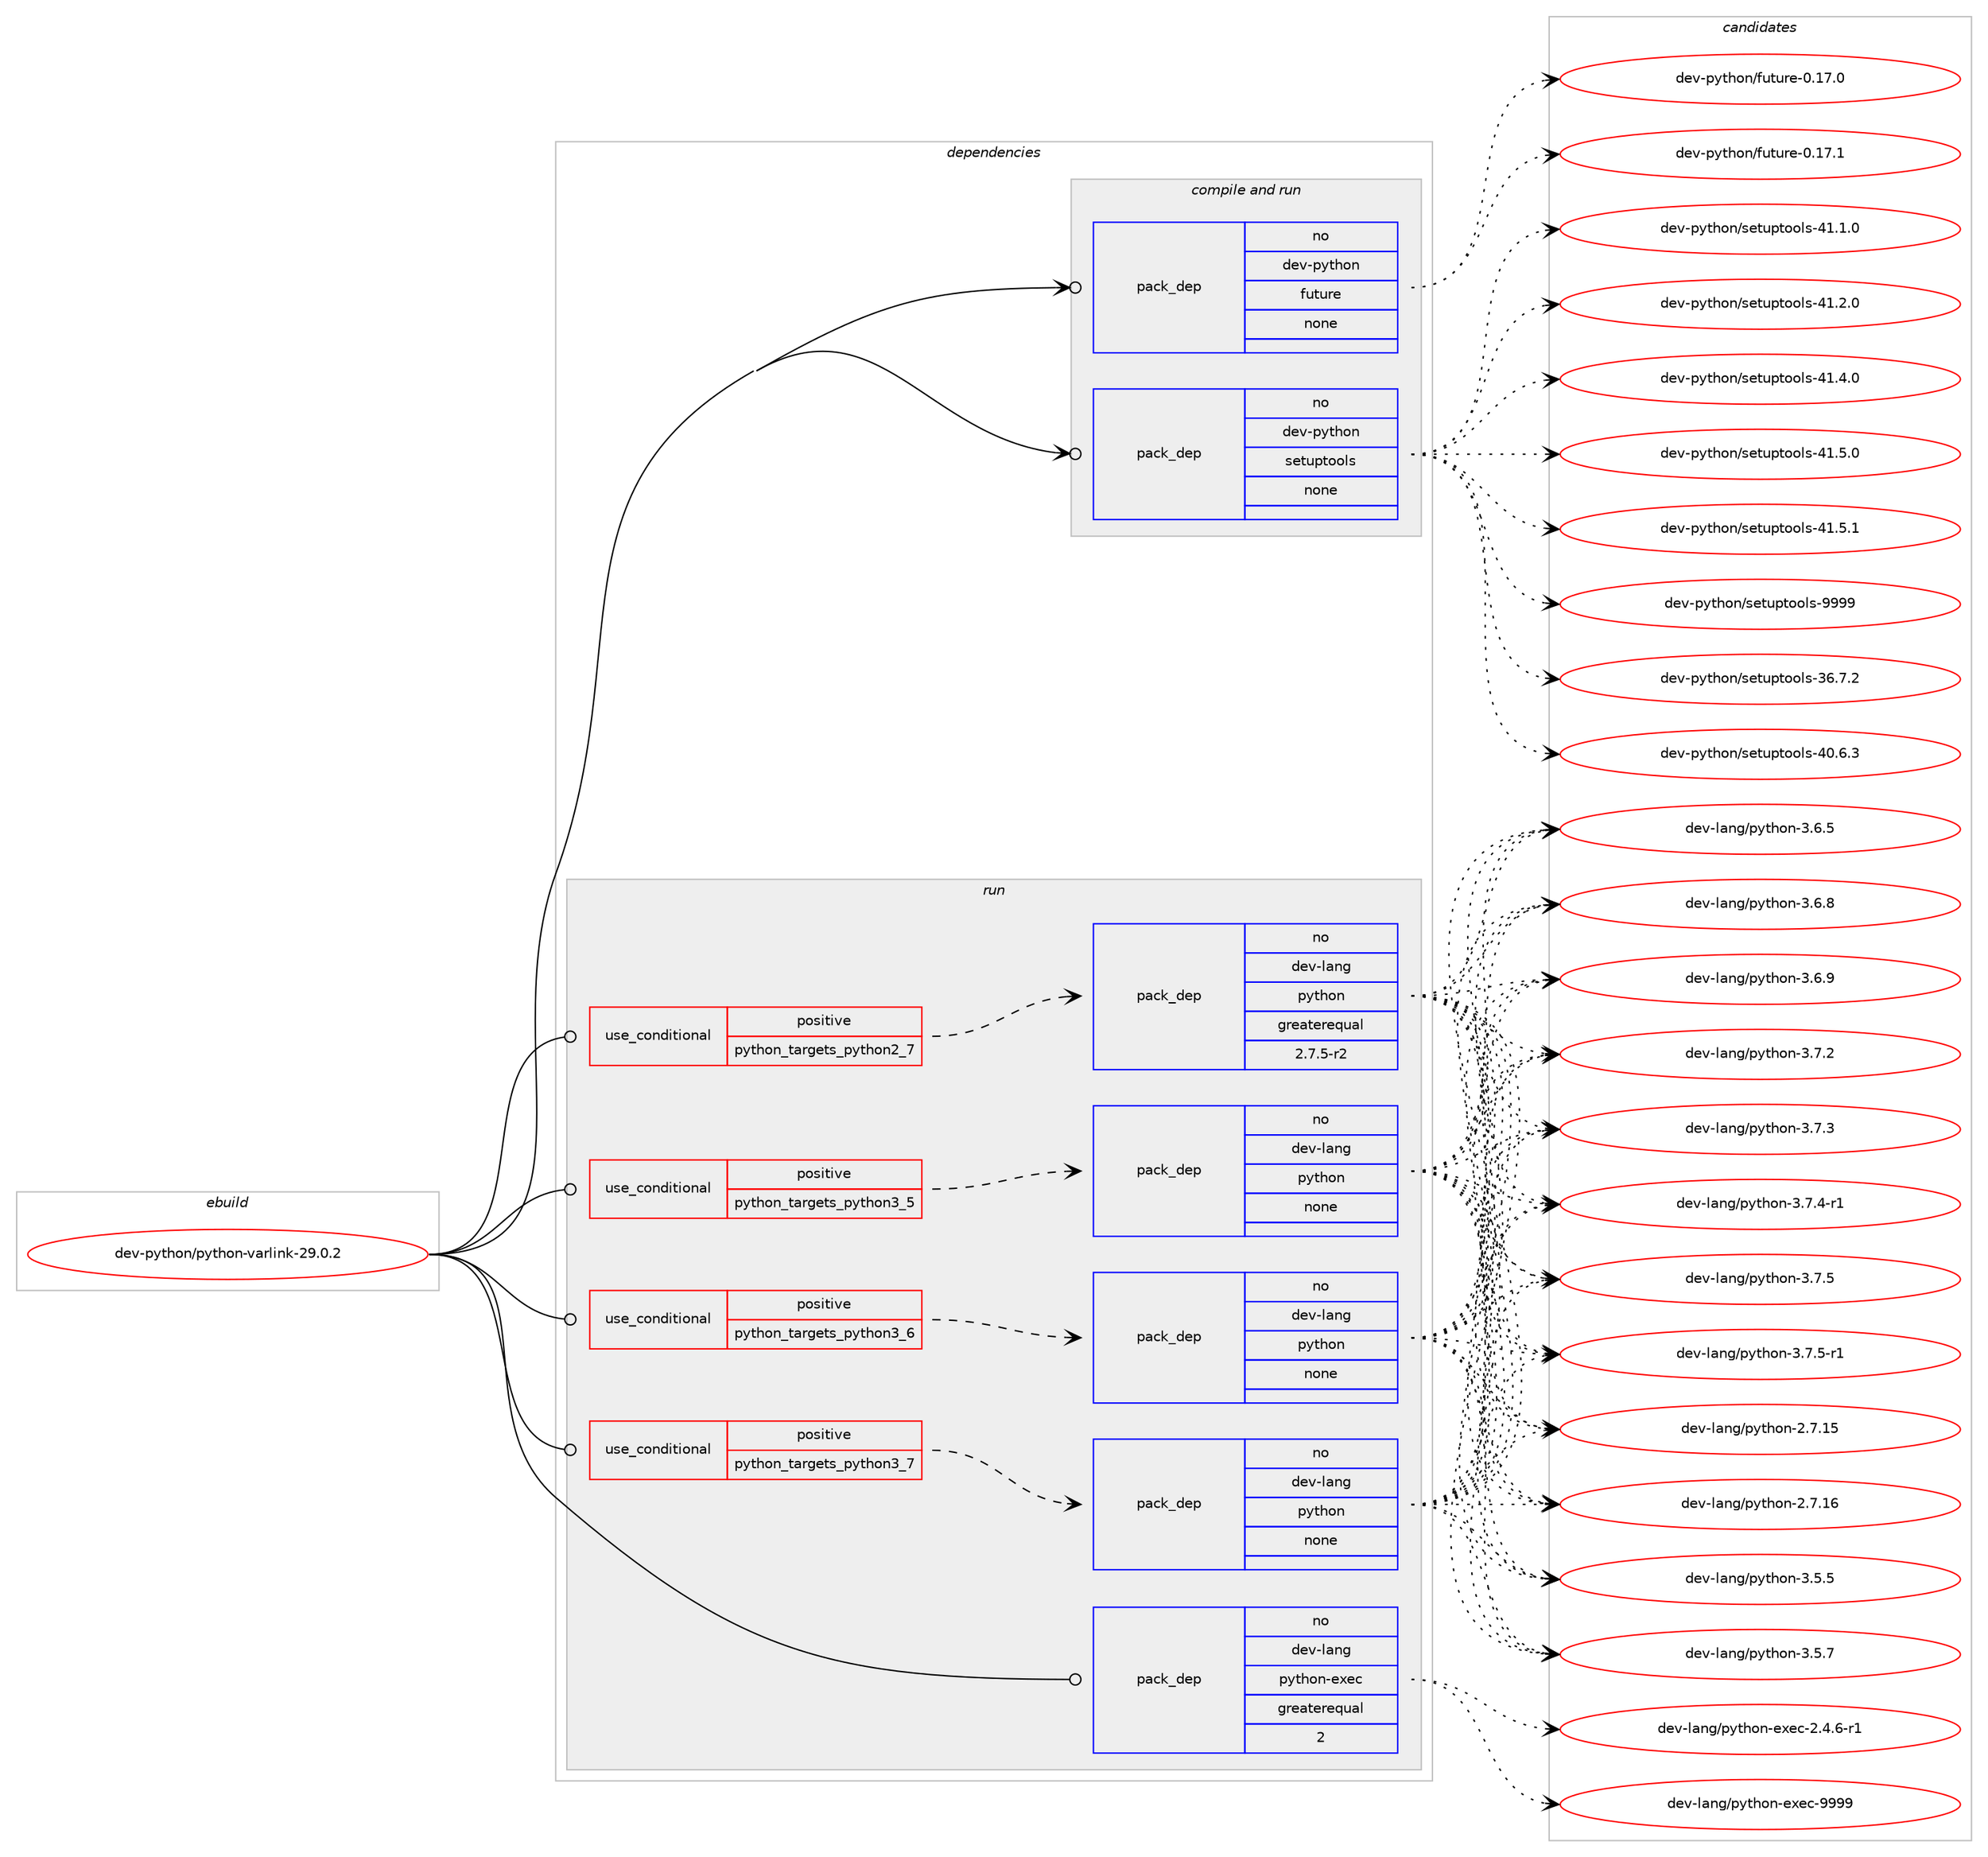 digraph prolog {

# *************
# Graph options
# *************

newrank=true;
concentrate=true;
compound=true;
graph [rankdir=LR,fontname=Helvetica,fontsize=10,ranksep=1.5];#, ranksep=2.5, nodesep=0.2];
edge  [arrowhead=vee];
node  [fontname=Helvetica,fontsize=10];

# **********
# The ebuild
# **********

subgraph cluster_leftcol {
color=gray;
rank=same;
label=<<i>ebuild</i>>;
id [label="dev-python/python-varlink-29.0.2", color=red, width=4, href="../dev-python/python-varlink-29.0.2.svg"];
}

# ****************
# The dependencies
# ****************

subgraph cluster_midcol {
color=gray;
label=<<i>dependencies</i>>;
subgraph cluster_compile {
fillcolor="#eeeeee";
style=filled;
label=<<i>compile</i>>;
}
subgraph cluster_compileandrun {
fillcolor="#eeeeee";
style=filled;
label=<<i>compile and run</i>>;
subgraph pack473327 {
dependency633174 [label=<<TABLE BORDER="0" CELLBORDER="1" CELLSPACING="0" CELLPADDING="4" WIDTH="220"><TR><TD ROWSPAN="6" CELLPADDING="30">pack_dep</TD></TR><TR><TD WIDTH="110">no</TD></TR><TR><TD>dev-python</TD></TR><TR><TD>future</TD></TR><TR><TD>none</TD></TR><TR><TD></TD></TR></TABLE>>, shape=none, color=blue];
}
id:e -> dependency633174:w [weight=20,style="solid",arrowhead="odotvee"];
subgraph pack473328 {
dependency633175 [label=<<TABLE BORDER="0" CELLBORDER="1" CELLSPACING="0" CELLPADDING="4" WIDTH="220"><TR><TD ROWSPAN="6" CELLPADDING="30">pack_dep</TD></TR><TR><TD WIDTH="110">no</TD></TR><TR><TD>dev-python</TD></TR><TR><TD>setuptools</TD></TR><TR><TD>none</TD></TR><TR><TD></TD></TR></TABLE>>, shape=none, color=blue];
}
id:e -> dependency633175:w [weight=20,style="solid",arrowhead="odotvee"];
}
subgraph cluster_run {
fillcolor="#eeeeee";
style=filled;
label=<<i>run</i>>;
subgraph cond147974 {
dependency633176 [label=<<TABLE BORDER="0" CELLBORDER="1" CELLSPACING="0" CELLPADDING="4"><TR><TD ROWSPAN="3" CELLPADDING="10">use_conditional</TD></TR><TR><TD>positive</TD></TR><TR><TD>python_targets_python2_7</TD></TR></TABLE>>, shape=none, color=red];
subgraph pack473329 {
dependency633177 [label=<<TABLE BORDER="0" CELLBORDER="1" CELLSPACING="0" CELLPADDING="4" WIDTH="220"><TR><TD ROWSPAN="6" CELLPADDING="30">pack_dep</TD></TR><TR><TD WIDTH="110">no</TD></TR><TR><TD>dev-lang</TD></TR><TR><TD>python</TD></TR><TR><TD>greaterequal</TD></TR><TR><TD>2.7.5-r2</TD></TR></TABLE>>, shape=none, color=blue];
}
dependency633176:e -> dependency633177:w [weight=20,style="dashed",arrowhead="vee"];
}
id:e -> dependency633176:w [weight=20,style="solid",arrowhead="odot"];
subgraph cond147975 {
dependency633178 [label=<<TABLE BORDER="0" CELLBORDER="1" CELLSPACING="0" CELLPADDING="4"><TR><TD ROWSPAN="3" CELLPADDING="10">use_conditional</TD></TR><TR><TD>positive</TD></TR><TR><TD>python_targets_python3_5</TD></TR></TABLE>>, shape=none, color=red];
subgraph pack473330 {
dependency633179 [label=<<TABLE BORDER="0" CELLBORDER="1" CELLSPACING="0" CELLPADDING="4" WIDTH="220"><TR><TD ROWSPAN="6" CELLPADDING="30">pack_dep</TD></TR><TR><TD WIDTH="110">no</TD></TR><TR><TD>dev-lang</TD></TR><TR><TD>python</TD></TR><TR><TD>none</TD></TR><TR><TD></TD></TR></TABLE>>, shape=none, color=blue];
}
dependency633178:e -> dependency633179:w [weight=20,style="dashed",arrowhead="vee"];
}
id:e -> dependency633178:w [weight=20,style="solid",arrowhead="odot"];
subgraph cond147976 {
dependency633180 [label=<<TABLE BORDER="0" CELLBORDER="1" CELLSPACING="0" CELLPADDING="4"><TR><TD ROWSPAN="3" CELLPADDING="10">use_conditional</TD></TR><TR><TD>positive</TD></TR><TR><TD>python_targets_python3_6</TD></TR></TABLE>>, shape=none, color=red];
subgraph pack473331 {
dependency633181 [label=<<TABLE BORDER="0" CELLBORDER="1" CELLSPACING="0" CELLPADDING="4" WIDTH="220"><TR><TD ROWSPAN="6" CELLPADDING="30">pack_dep</TD></TR><TR><TD WIDTH="110">no</TD></TR><TR><TD>dev-lang</TD></TR><TR><TD>python</TD></TR><TR><TD>none</TD></TR><TR><TD></TD></TR></TABLE>>, shape=none, color=blue];
}
dependency633180:e -> dependency633181:w [weight=20,style="dashed",arrowhead="vee"];
}
id:e -> dependency633180:w [weight=20,style="solid",arrowhead="odot"];
subgraph cond147977 {
dependency633182 [label=<<TABLE BORDER="0" CELLBORDER="1" CELLSPACING="0" CELLPADDING="4"><TR><TD ROWSPAN="3" CELLPADDING="10">use_conditional</TD></TR><TR><TD>positive</TD></TR><TR><TD>python_targets_python3_7</TD></TR></TABLE>>, shape=none, color=red];
subgraph pack473332 {
dependency633183 [label=<<TABLE BORDER="0" CELLBORDER="1" CELLSPACING="0" CELLPADDING="4" WIDTH="220"><TR><TD ROWSPAN="6" CELLPADDING="30">pack_dep</TD></TR><TR><TD WIDTH="110">no</TD></TR><TR><TD>dev-lang</TD></TR><TR><TD>python</TD></TR><TR><TD>none</TD></TR><TR><TD></TD></TR></TABLE>>, shape=none, color=blue];
}
dependency633182:e -> dependency633183:w [weight=20,style="dashed",arrowhead="vee"];
}
id:e -> dependency633182:w [weight=20,style="solid",arrowhead="odot"];
subgraph pack473333 {
dependency633184 [label=<<TABLE BORDER="0" CELLBORDER="1" CELLSPACING="0" CELLPADDING="4" WIDTH="220"><TR><TD ROWSPAN="6" CELLPADDING="30">pack_dep</TD></TR><TR><TD WIDTH="110">no</TD></TR><TR><TD>dev-lang</TD></TR><TR><TD>python-exec</TD></TR><TR><TD>greaterequal</TD></TR><TR><TD>2</TD></TR></TABLE>>, shape=none, color=blue];
}
id:e -> dependency633184:w [weight=20,style="solid",arrowhead="odot"];
}
}

# **************
# The candidates
# **************

subgraph cluster_choices {
rank=same;
color=gray;
label=<<i>candidates</i>>;

subgraph choice473327 {
color=black;
nodesep=1;
choice100101118451121211161041111104710211711611711410145484649554648 [label="dev-python/future-0.17.0", color=red, width=4,href="../dev-python/future-0.17.0.svg"];
choice100101118451121211161041111104710211711611711410145484649554649 [label="dev-python/future-0.17.1", color=red, width=4,href="../dev-python/future-0.17.1.svg"];
dependency633174:e -> choice100101118451121211161041111104710211711611711410145484649554648:w [style=dotted,weight="100"];
dependency633174:e -> choice100101118451121211161041111104710211711611711410145484649554649:w [style=dotted,weight="100"];
}
subgraph choice473328 {
color=black;
nodesep=1;
choice100101118451121211161041111104711510111611711211611111110811545515446554650 [label="dev-python/setuptools-36.7.2", color=red, width=4,href="../dev-python/setuptools-36.7.2.svg"];
choice100101118451121211161041111104711510111611711211611111110811545524846544651 [label="dev-python/setuptools-40.6.3", color=red, width=4,href="../dev-python/setuptools-40.6.3.svg"];
choice100101118451121211161041111104711510111611711211611111110811545524946494648 [label="dev-python/setuptools-41.1.0", color=red, width=4,href="../dev-python/setuptools-41.1.0.svg"];
choice100101118451121211161041111104711510111611711211611111110811545524946504648 [label="dev-python/setuptools-41.2.0", color=red, width=4,href="../dev-python/setuptools-41.2.0.svg"];
choice100101118451121211161041111104711510111611711211611111110811545524946524648 [label="dev-python/setuptools-41.4.0", color=red, width=4,href="../dev-python/setuptools-41.4.0.svg"];
choice100101118451121211161041111104711510111611711211611111110811545524946534648 [label="dev-python/setuptools-41.5.0", color=red, width=4,href="../dev-python/setuptools-41.5.0.svg"];
choice100101118451121211161041111104711510111611711211611111110811545524946534649 [label="dev-python/setuptools-41.5.1", color=red, width=4,href="../dev-python/setuptools-41.5.1.svg"];
choice10010111845112121116104111110471151011161171121161111111081154557575757 [label="dev-python/setuptools-9999", color=red, width=4,href="../dev-python/setuptools-9999.svg"];
dependency633175:e -> choice100101118451121211161041111104711510111611711211611111110811545515446554650:w [style=dotted,weight="100"];
dependency633175:e -> choice100101118451121211161041111104711510111611711211611111110811545524846544651:w [style=dotted,weight="100"];
dependency633175:e -> choice100101118451121211161041111104711510111611711211611111110811545524946494648:w [style=dotted,weight="100"];
dependency633175:e -> choice100101118451121211161041111104711510111611711211611111110811545524946504648:w [style=dotted,weight="100"];
dependency633175:e -> choice100101118451121211161041111104711510111611711211611111110811545524946524648:w [style=dotted,weight="100"];
dependency633175:e -> choice100101118451121211161041111104711510111611711211611111110811545524946534648:w [style=dotted,weight="100"];
dependency633175:e -> choice100101118451121211161041111104711510111611711211611111110811545524946534649:w [style=dotted,weight="100"];
dependency633175:e -> choice10010111845112121116104111110471151011161171121161111111081154557575757:w [style=dotted,weight="100"];
}
subgraph choice473329 {
color=black;
nodesep=1;
choice10010111845108971101034711212111610411111045504655464953 [label="dev-lang/python-2.7.15", color=red, width=4,href="../dev-lang/python-2.7.15.svg"];
choice10010111845108971101034711212111610411111045504655464954 [label="dev-lang/python-2.7.16", color=red, width=4,href="../dev-lang/python-2.7.16.svg"];
choice100101118451089711010347112121116104111110455146534653 [label="dev-lang/python-3.5.5", color=red, width=4,href="../dev-lang/python-3.5.5.svg"];
choice100101118451089711010347112121116104111110455146534655 [label="dev-lang/python-3.5.7", color=red, width=4,href="../dev-lang/python-3.5.7.svg"];
choice100101118451089711010347112121116104111110455146544653 [label="dev-lang/python-3.6.5", color=red, width=4,href="../dev-lang/python-3.6.5.svg"];
choice100101118451089711010347112121116104111110455146544656 [label="dev-lang/python-3.6.8", color=red, width=4,href="../dev-lang/python-3.6.8.svg"];
choice100101118451089711010347112121116104111110455146544657 [label="dev-lang/python-3.6.9", color=red, width=4,href="../dev-lang/python-3.6.9.svg"];
choice100101118451089711010347112121116104111110455146554650 [label="dev-lang/python-3.7.2", color=red, width=4,href="../dev-lang/python-3.7.2.svg"];
choice100101118451089711010347112121116104111110455146554651 [label="dev-lang/python-3.7.3", color=red, width=4,href="../dev-lang/python-3.7.3.svg"];
choice1001011184510897110103471121211161041111104551465546524511449 [label="dev-lang/python-3.7.4-r1", color=red, width=4,href="../dev-lang/python-3.7.4-r1.svg"];
choice100101118451089711010347112121116104111110455146554653 [label="dev-lang/python-3.7.5", color=red, width=4,href="../dev-lang/python-3.7.5.svg"];
choice1001011184510897110103471121211161041111104551465546534511449 [label="dev-lang/python-3.7.5-r1", color=red, width=4,href="../dev-lang/python-3.7.5-r1.svg"];
dependency633177:e -> choice10010111845108971101034711212111610411111045504655464953:w [style=dotted,weight="100"];
dependency633177:e -> choice10010111845108971101034711212111610411111045504655464954:w [style=dotted,weight="100"];
dependency633177:e -> choice100101118451089711010347112121116104111110455146534653:w [style=dotted,weight="100"];
dependency633177:e -> choice100101118451089711010347112121116104111110455146534655:w [style=dotted,weight="100"];
dependency633177:e -> choice100101118451089711010347112121116104111110455146544653:w [style=dotted,weight="100"];
dependency633177:e -> choice100101118451089711010347112121116104111110455146544656:w [style=dotted,weight="100"];
dependency633177:e -> choice100101118451089711010347112121116104111110455146544657:w [style=dotted,weight="100"];
dependency633177:e -> choice100101118451089711010347112121116104111110455146554650:w [style=dotted,weight="100"];
dependency633177:e -> choice100101118451089711010347112121116104111110455146554651:w [style=dotted,weight="100"];
dependency633177:e -> choice1001011184510897110103471121211161041111104551465546524511449:w [style=dotted,weight="100"];
dependency633177:e -> choice100101118451089711010347112121116104111110455146554653:w [style=dotted,weight="100"];
dependency633177:e -> choice1001011184510897110103471121211161041111104551465546534511449:w [style=dotted,weight="100"];
}
subgraph choice473330 {
color=black;
nodesep=1;
choice10010111845108971101034711212111610411111045504655464953 [label="dev-lang/python-2.7.15", color=red, width=4,href="../dev-lang/python-2.7.15.svg"];
choice10010111845108971101034711212111610411111045504655464954 [label="dev-lang/python-2.7.16", color=red, width=4,href="../dev-lang/python-2.7.16.svg"];
choice100101118451089711010347112121116104111110455146534653 [label="dev-lang/python-3.5.5", color=red, width=4,href="../dev-lang/python-3.5.5.svg"];
choice100101118451089711010347112121116104111110455146534655 [label="dev-lang/python-3.5.7", color=red, width=4,href="../dev-lang/python-3.5.7.svg"];
choice100101118451089711010347112121116104111110455146544653 [label="dev-lang/python-3.6.5", color=red, width=4,href="../dev-lang/python-3.6.5.svg"];
choice100101118451089711010347112121116104111110455146544656 [label="dev-lang/python-3.6.8", color=red, width=4,href="../dev-lang/python-3.6.8.svg"];
choice100101118451089711010347112121116104111110455146544657 [label="dev-lang/python-3.6.9", color=red, width=4,href="../dev-lang/python-3.6.9.svg"];
choice100101118451089711010347112121116104111110455146554650 [label="dev-lang/python-3.7.2", color=red, width=4,href="../dev-lang/python-3.7.2.svg"];
choice100101118451089711010347112121116104111110455146554651 [label="dev-lang/python-3.7.3", color=red, width=4,href="../dev-lang/python-3.7.3.svg"];
choice1001011184510897110103471121211161041111104551465546524511449 [label="dev-lang/python-3.7.4-r1", color=red, width=4,href="../dev-lang/python-3.7.4-r1.svg"];
choice100101118451089711010347112121116104111110455146554653 [label="dev-lang/python-3.7.5", color=red, width=4,href="../dev-lang/python-3.7.5.svg"];
choice1001011184510897110103471121211161041111104551465546534511449 [label="dev-lang/python-3.7.5-r1", color=red, width=4,href="../dev-lang/python-3.7.5-r1.svg"];
dependency633179:e -> choice10010111845108971101034711212111610411111045504655464953:w [style=dotted,weight="100"];
dependency633179:e -> choice10010111845108971101034711212111610411111045504655464954:w [style=dotted,weight="100"];
dependency633179:e -> choice100101118451089711010347112121116104111110455146534653:w [style=dotted,weight="100"];
dependency633179:e -> choice100101118451089711010347112121116104111110455146534655:w [style=dotted,weight="100"];
dependency633179:e -> choice100101118451089711010347112121116104111110455146544653:w [style=dotted,weight="100"];
dependency633179:e -> choice100101118451089711010347112121116104111110455146544656:w [style=dotted,weight="100"];
dependency633179:e -> choice100101118451089711010347112121116104111110455146544657:w [style=dotted,weight="100"];
dependency633179:e -> choice100101118451089711010347112121116104111110455146554650:w [style=dotted,weight="100"];
dependency633179:e -> choice100101118451089711010347112121116104111110455146554651:w [style=dotted,weight="100"];
dependency633179:e -> choice1001011184510897110103471121211161041111104551465546524511449:w [style=dotted,weight="100"];
dependency633179:e -> choice100101118451089711010347112121116104111110455146554653:w [style=dotted,weight="100"];
dependency633179:e -> choice1001011184510897110103471121211161041111104551465546534511449:w [style=dotted,weight="100"];
}
subgraph choice473331 {
color=black;
nodesep=1;
choice10010111845108971101034711212111610411111045504655464953 [label="dev-lang/python-2.7.15", color=red, width=4,href="../dev-lang/python-2.7.15.svg"];
choice10010111845108971101034711212111610411111045504655464954 [label="dev-lang/python-2.7.16", color=red, width=4,href="../dev-lang/python-2.7.16.svg"];
choice100101118451089711010347112121116104111110455146534653 [label="dev-lang/python-3.5.5", color=red, width=4,href="../dev-lang/python-3.5.5.svg"];
choice100101118451089711010347112121116104111110455146534655 [label="dev-lang/python-3.5.7", color=red, width=4,href="../dev-lang/python-3.5.7.svg"];
choice100101118451089711010347112121116104111110455146544653 [label="dev-lang/python-3.6.5", color=red, width=4,href="../dev-lang/python-3.6.5.svg"];
choice100101118451089711010347112121116104111110455146544656 [label="dev-lang/python-3.6.8", color=red, width=4,href="../dev-lang/python-3.6.8.svg"];
choice100101118451089711010347112121116104111110455146544657 [label="dev-lang/python-3.6.9", color=red, width=4,href="../dev-lang/python-3.6.9.svg"];
choice100101118451089711010347112121116104111110455146554650 [label="dev-lang/python-3.7.2", color=red, width=4,href="../dev-lang/python-3.7.2.svg"];
choice100101118451089711010347112121116104111110455146554651 [label="dev-lang/python-3.7.3", color=red, width=4,href="../dev-lang/python-3.7.3.svg"];
choice1001011184510897110103471121211161041111104551465546524511449 [label="dev-lang/python-3.7.4-r1", color=red, width=4,href="../dev-lang/python-3.7.4-r1.svg"];
choice100101118451089711010347112121116104111110455146554653 [label="dev-lang/python-3.7.5", color=red, width=4,href="../dev-lang/python-3.7.5.svg"];
choice1001011184510897110103471121211161041111104551465546534511449 [label="dev-lang/python-3.7.5-r1", color=red, width=4,href="../dev-lang/python-3.7.5-r1.svg"];
dependency633181:e -> choice10010111845108971101034711212111610411111045504655464953:w [style=dotted,weight="100"];
dependency633181:e -> choice10010111845108971101034711212111610411111045504655464954:w [style=dotted,weight="100"];
dependency633181:e -> choice100101118451089711010347112121116104111110455146534653:w [style=dotted,weight="100"];
dependency633181:e -> choice100101118451089711010347112121116104111110455146534655:w [style=dotted,weight="100"];
dependency633181:e -> choice100101118451089711010347112121116104111110455146544653:w [style=dotted,weight="100"];
dependency633181:e -> choice100101118451089711010347112121116104111110455146544656:w [style=dotted,weight="100"];
dependency633181:e -> choice100101118451089711010347112121116104111110455146544657:w [style=dotted,weight="100"];
dependency633181:e -> choice100101118451089711010347112121116104111110455146554650:w [style=dotted,weight="100"];
dependency633181:e -> choice100101118451089711010347112121116104111110455146554651:w [style=dotted,weight="100"];
dependency633181:e -> choice1001011184510897110103471121211161041111104551465546524511449:w [style=dotted,weight="100"];
dependency633181:e -> choice100101118451089711010347112121116104111110455146554653:w [style=dotted,weight="100"];
dependency633181:e -> choice1001011184510897110103471121211161041111104551465546534511449:w [style=dotted,weight="100"];
}
subgraph choice473332 {
color=black;
nodesep=1;
choice10010111845108971101034711212111610411111045504655464953 [label="dev-lang/python-2.7.15", color=red, width=4,href="../dev-lang/python-2.7.15.svg"];
choice10010111845108971101034711212111610411111045504655464954 [label="dev-lang/python-2.7.16", color=red, width=4,href="../dev-lang/python-2.7.16.svg"];
choice100101118451089711010347112121116104111110455146534653 [label="dev-lang/python-3.5.5", color=red, width=4,href="../dev-lang/python-3.5.5.svg"];
choice100101118451089711010347112121116104111110455146534655 [label="dev-lang/python-3.5.7", color=red, width=4,href="../dev-lang/python-3.5.7.svg"];
choice100101118451089711010347112121116104111110455146544653 [label="dev-lang/python-3.6.5", color=red, width=4,href="../dev-lang/python-3.6.5.svg"];
choice100101118451089711010347112121116104111110455146544656 [label="dev-lang/python-3.6.8", color=red, width=4,href="../dev-lang/python-3.6.8.svg"];
choice100101118451089711010347112121116104111110455146544657 [label="dev-lang/python-3.6.9", color=red, width=4,href="../dev-lang/python-3.6.9.svg"];
choice100101118451089711010347112121116104111110455146554650 [label="dev-lang/python-3.7.2", color=red, width=4,href="../dev-lang/python-3.7.2.svg"];
choice100101118451089711010347112121116104111110455146554651 [label="dev-lang/python-3.7.3", color=red, width=4,href="../dev-lang/python-3.7.3.svg"];
choice1001011184510897110103471121211161041111104551465546524511449 [label="dev-lang/python-3.7.4-r1", color=red, width=4,href="../dev-lang/python-3.7.4-r1.svg"];
choice100101118451089711010347112121116104111110455146554653 [label="dev-lang/python-3.7.5", color=red, width=4,href="../dev-lang/python-3.7.5.svg"];
choice1001011184510897110103471121211161041111104551465546534511449 [label="dev-lang/python-3.7.5-r1", color=red, width=4,href="../dev-lang/python-3.7.5-r1.svg"];
dependency633183:e -> choice10010111845108971101034711212111610411111045504655464953:w [style=dotted,weight="100"];
dependency633183:e -> choice10010111845108971101034711212111610411111045504655464954:w [style=dotted,weight="100"];
dependency633183:e -> choice100101118451089711010347112121116104111110455146534653:w [style=dotted,weight="100"];
dependency633183:e -> choice100101118451089711010347112121116104111110455146534655:w [style=dotted,weight="100"];
dependency633183:e -> choice100101118451089711010347112121116104111110455146544653:w [style=dotted,weight="100"];
dependency633183:e -> choice100101118451089711010347112121116104111110455146544656:w [style=dotted,weight="100"];
dependency633183:e -> choice100101118451089711010347112121116104111110455146544657:w [style=dotted,weight="100"];
dependency633183:e -> choice100101118451089711010347112121116104111110455146554650:w [style=dotted,weight="100"];
dependency633183:e -> choice100101118451089711010347112121116104111110455146554651:w [style=dotted,weight="100"];
dependency633183:e -> choice1001011184510897110103471121211161041111104551465546524511449:w [style=dotted,weight="100"];
dependency633183:e -> choice100101118451089711010347112121116104111110455146554653:w [style=dotted,weight="100"];
dependency633183:e -> choice1001011184510897110103471121211161041111104551465546534511449:w [style=dotted,weight="100"];
}
subgraph choice473333 {
color=black;
nodesep=1;
choice10010111845108971101034711212111610411111045101120101994550465246544511449 [label="dev-lang/python-exec-2.4.6-r1", color=red, width=4,href="../dev-lang/python-exec-2.4.6-r1.svg"];
choice10010111845108971101034711212111610411111045101120101994557575757 [label="dev-lang/python-exec-9999", color=red, width=4,href="../dev-lang/python-exec-9999.svg"];
dependency633184:e -> choice10010111845108971101034711212111610411111045101120101994550465246544511449:w [style=dotted,weight="100"];
dependency633184:e -> choice10010111845108971101034711212111610411111045101120101994557575757:w [style=dotted,weight="100"];
}
}

}

